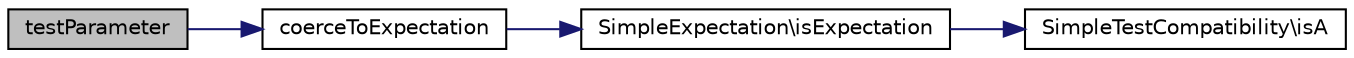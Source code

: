 digraph "testParameter"
{
  edge [fontname="Helvetica",fontsize="10",labelfontname="Helvetica",labelfontsize="10"];
  node [fontname="Helvetica",fontsize="10",shape=record];
  rankdir="LR";
  Node1 [label="testParameter",height=0.2,width=0.4,color="black", fillcolor="grey75", style="filled" fontcolor="black"];
  Node1 -> Node2 [color="midnightblue",fontsize="10",style="solid",fontname="Helvetica"];
  Node2 [label="coerceToExpectation",height=0.2,width=0.4,color="black", fillcolor="white", style="filled",URL="$class_parameters_expectation.html#a3bab40329bc36f08840bd40a4ab9a15c"];
  Node2 -> Node3 [color="midnightblue",fontsize="10",style="solid",fontname="Helvetica"];
  Node3 [label="SimpleExpectation\\isExpectation",height=0.2,width=0.4,color="black", fillcolor="white", style="filled",URL="$class_simple_expectation.html#a1d5c795d731ea1d131960009116ef87e"];
  Node3 -> Node4 [color="midnightblue",fontsize="10",style="solid",fontname="Helvetica"];
  Node4 [label="SimpleTestCompatibility\\isA",height=0.2,width=0.4,color="black", fillcolor="white", style="filled",URL="$class_simple_test_compatibility.html#a89339a52a329ae34fbb05260963b066b"];
}
